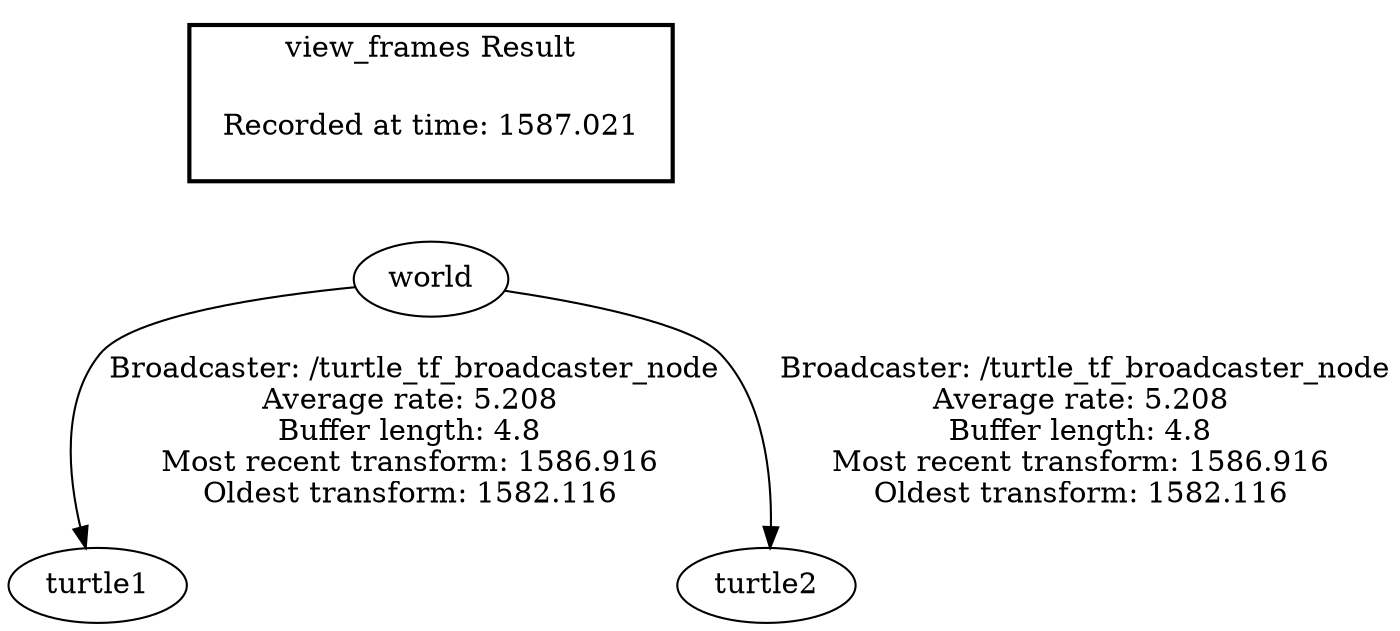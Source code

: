 digraph G {
"world" -> "turtle1"[label=" Broadcaster: /turtle_tf_broadcaster_node\nAverage rate: 5.208\nBuffer length: 4.8\nMost recent transform: 1586.916\nOldest transform: 1582.116\n"];
"world" -> "turtle2"[label=" Broadcaster: /turtle_tf_broadcaster_node\nAverage rate: 5.208\nBuffer length: 4.8\nMost recent transform: 1586.916\nOldest transform: 1582.116\n"];
edge [style=invis];
 subgraph cluster_legend { style=bold; color=black; label ="view_frames Result";
"Recorded at time: 1587.021"[ shape=plaintext ] ;
}->"world";
}